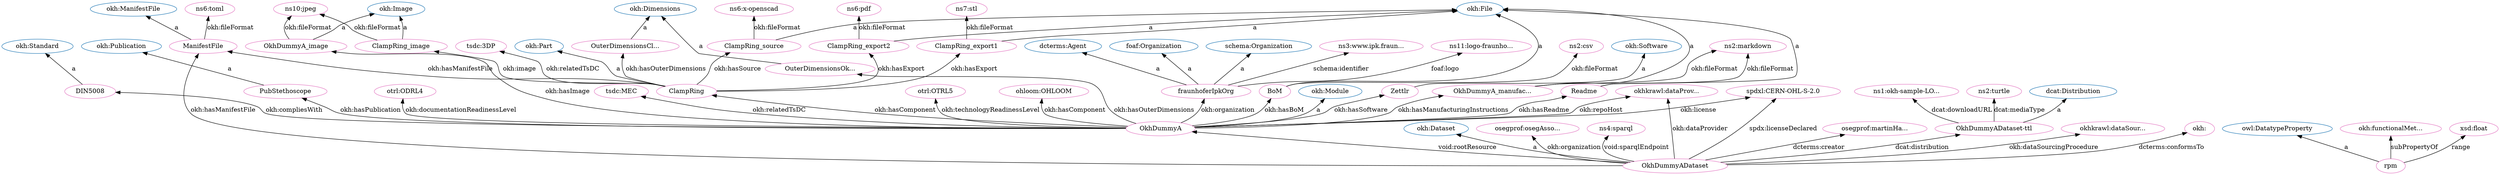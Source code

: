 digraph G {
  rankdir=BT
  node[height=.3]
"http://purl.org/dc/terms/Agent" [fillcolor="#1f77b4" color="#1f77b4" label="dcterms:Agent"]
"http://w3id.org/oseg/ont/okh#Part" [fillcolor="#1f77b4" color="#1f77b4" label="okh:Part"]
"http://www.w3.org/2002/07/owl#DatatypeProperty" [fillcolor="#1f77b4" color="#1f77b4" label="owl:DatatypeProperty"]
"http://w3id.org/oseg/ont/okh#Image" [fillcolor="#1f77b4" color="#1f77b4" label="okh:Image"]
"http://w3id.org/oseg/ont/okh#Publication" [fillcolor="#1f77b4" color="#1f77b4" label="okh:Publication"]
"http://xmlns.com/foaf/0.1/Organization" [fillcolor="#1f77b4" color="#1f77b4" label="foaf:Organization"]
"http://w3id.org/oseg/ont/okh#Module" [fillcolor="#1f77b4" color="#1f77b4" label="okh:Module"]
"http://w3id.org/oseg/ont/okh#Dimensions" [fillcolor="#1f77b4" color="#1f77b4" label="okh:Dimensions"]
"http://schema.org/Organization" [fillcolor="#1f77b4" color="#1f77b4" label="schema:Organization"]
"http://w3id.org/oseg/ont/okh#ManifestFile" [fillcolor="#1f77b4" color="#1f77b4" label="okh:ManifestFile"]
"http://w3id.org/oseg/ont/okh#Standard" [fillcolor="#1f77b4" color="#1f77b4" label="okh:Standard"]
"http://w3id.org/oseg/ont/okh#Software" [fillcolor="#1f77b4" color="#1f77b4" label="okh:Software"]
"http://w3id.org/oseg/ont/okh#File" [fillcolor="#1f77b4" color="#1f77b4" label="okh:File"]
"http://w3id.org/oseg/ont/okh#Dataset" [fillcolor="#1f77b4" color="#1f77b4" label="okh:Dataset"]
"http://www.w3.org/ns/dcat#Distribution" [fillcolor="#1f77b4" color="#1f77b4" label="dcat:Distribution"]
"https://github.com/iop-alliance/OpenKnowHow/raw/master/res/sample_data/okh-sample-LOSH-Dummy-A.ttl" [fillcolor="#e377c2" color="#e377c2" label="ns1:okh-sample-LO..."]
"http://www.iana.org/assignments/media-types/text/markdown" [fillcolor="#e377c2" color="#e377c2" label="ns2:markdown"]
"http://github.com/iop-alliance/OpenKnowHow/raw/master/res/sample_data/okh-sample-LOSH-Dummy-A.ttl#Zettlr" [fillcolor="#e377c2" color="#e377c2" label="Zettlr"]
"https://www.ipk.fraunhofer.de" [fillcolor="#e377c2" color="#e377c2" label="ns3:www.ipk.fraun..."]
"http://github.com/iop-alliance/OpenKnowHow/raw/master/res/sample_data/okh-sample-LOSH-Dummy-A.ttl#ClampRing_source" [fillcolor="#e377c2" color="#e377c2" label="ClampRing_source"]
"http://w3id.org/oseg/ont/oseg-profiles#osegAssociation" [fillcolor="#e377c2" color="#e377c2" label="osegprof:osegAsso..."]
"http://github.com/iop-alliance/OpenKnowHow/raw/master/res/sample_data/okh-sample-LOSH-Dummy-A.ttl#ClampRing" [fillcolor="#e377c2" color="#e377c2" label="ClampRing"]
"http://w3id.org/oseg/ont/otrl#ODRL4" [fillcolor="#e377c2" color="#e377c2" label="otrl:ODRL4"]
"http://github.com/iop-alliance/OpenKnowHow/raw/master/res/sample_data/okh-sample-LOSH-Dummy-A.ttl#rpm" [fillcolor="#e377c2" color="#e377c2" label="rpm"]
"http://w3id.org/oseg/ont/okh#functionalMetadata" [fillcolor="#e377c2" color="#e377c2" label="okh:functionalMet..."]
"http://okh.dev.opensourceecology.de/sparql" [fillcolor="#e377c2" color="#e377c2" label="ns4:sparql"]
"http://github.com/iop-alliance/OpenKnowHow/raw/master/res/sample_data/okh-sample-LOSH-Dummy-A.ttl#DIN5008" [fillcolor="#e377c2" color="#e377c2" label="DIN5008"]
"http://www.iana.org/assignments/media-types/application/toml" [fillcolor="#e377c2" color="#e377c2" label="ns6:toml"]
"http://github.com/iop-alliance/OpenKnowHow/raw/master/res/sample_data/okh-sample-LOSH-Dummy-A.ttl#OkhDummyA_image" [fillcolor="#e377c2" color="#e377c2" label="OkhDummyA_image"]
"http://github.com/iop-alliance/OpenKnowHow/raw/master/res/sample_data/okh-sample-LOSH-Dummy-A.ttl#ClampRing_export2" [fillcolor="#e377c2" color="#e377c2" label="ClampRing_export2"]
"http://github.com/iop-alliance/OpenKnowHow/raw/master/res/sample_data/okh-sample-LOSH-Dummy-A.ttl#ManifestFile" [fillcolor="#e377c2" color="#e377c2" label="ManifestFile"]
"http://www.iana.org/assignments/media-types/model/stl" [fillcolor="#e377c2" color="#e377c2" label="ns7:stl"]
"http://www.w3.org/2001/XMLSchema#float" [fillcolor="#e377c2" color="#e377c2" label="xsd:float"]
"http://github.com/iop-alliance/OpenKnowHow/raw/master/res/sample_data/okh-sample-LOSH-Dummy-A.ttl#OkhDummyADataset-ttl" [fillcolor="#e377c2" color="#e377c2" label="OkhDummyADataset-ttl"]
"http://w3id.org/oseg/ont/okh-krawler#dataProviderGithub" [fillcolor="#e377c2" color="#e377c2" label="okhkrawl:dataProv..."]
"http://w3id.org/oseg/ont/oseg-profiles#martinHaeuer" [fillcolor="#e377c2" color="#e377c2" label="osegprof:martinHa..."]
"http://spdx.org/licenses/CERN-OHL-S-2.0" [fillcolor="#e377c2" color="#e377c2" label="spdxl:CERN-OHL-S-2.0"]
"http://github.com/iop-alliance/OpenKnowHow/raw/master/res/sample_data/okh-sample-LOSH-Dummy-A.ttl#OuterDimensionsOkhDummyA" [fillcolor="#e377c2" color="#e377c2" label="OuterDimensionsOk..."]
"http://github.com/iop-alliance/OpenKnowHow/raw/master/res/sample_data/okh-sample-LOSH-Dummy-A.ttl#fraunhoferIpkOrg" [fillcolor="#e377c2" color="#e377c2" label="fraunhoferIpkOrg"]
"http://www.iana.org/assignments/media-types/application/x-openscad" [fillcolor="#e377c2" color="#e377c2" label="ns6:x-openscad"]
"http://github.com/iop-alliance/OpenKnowHow/raw/master/res/sample_data/okh-sample-LOSH-Dummy-A.ttl#BoM" [fillcolor="#e377c2" color="#e377c2" label="BoM"]
"http://www.iana.org/assignments/media-types/application/pdf" [fillcolor="#e377c2" color="#e377c2" label="ns6:pdf"]
"http://github.com/iop-alliance/OpenKnowHow/raw/master/res/sample_data/okh-sample-LOSH-Dummy-A.ttl#ClampRing_image" [fillcolor="#e377c2" color="#e377c2" label="ClampRing_image"]
"http://www.iana.org/assignments/media-types/text/csv" [fillcolor="#e377c2" color="#e377c2" label="ns2:csv"]
"http://w3id.org/oseg/ont/tsdc/core#MEC" [fillcolor="#e377c2" color="#e377c2" label="tsdc:MEC"]
"http://w3id.org/oseg/ont/okh-krawler#dataSourcingProcedureManifest" [fillcolor="#e377c2" color="#e377c2" label="okhkrawl:dataSour..."]
"http://github.com/iop-alliance/OpenKnowHow/raw/master/res/sample_data/okh-sample-LOSH-Dummy-A.ttl#OkhDummyA_manufacturingInstructions" [fillcolor="#e377c2" color="#e377c2" label="OkhDummyA_manufac..."]
"http://github.com/iop-alliance/OpenKnowHow/raw/master/res/sample_data/okh-sample-LOSH-Dummy-A.ttl#ClampRing_export1" [fillcolor="#e377c2" color="#e377c2" label="ClampRing_export1"]
"http://www.iana.org/assignments/media-types/text/turtle" [fillcolor="#e377c2" color="#e377c2" label="ns2:turtle"]
"http://github.com/iop-alliance/OpenKnowHow/raw/master/res/sample_data/okh-sample-LOSH-Dummy-A.ttl#Readme" [fillcolor="#e377c2" color="#e377c2" label="Readme"]
"http://github.com/iop-alliance/OpenKnowHow/raw/master/res/sample_data/okh-sample-LOSH-Dummy-A.ttl#OkhDummyADataset" [fillcolor="#e377c2" color="#e377c2" label="OkhDummyADataset"]
"http://github.com/iop-alliance/OpenKnowHow/raw/master/res/sample_data/okh-sample-LOSH-Dummy-A.ttl#OuterDimensionsClampRing" [fillcolor="#e377c2" color="#e377c2" label="OuterDimensionsCl..."]
"http://www.iana.org/assignments/media-types/image/jpeg" [fillcolor="#e377c2" color="#e377c2" label="ns10:jpeg"]
"http://github.com/iop-alliance/OpenKnowHow/raw/master/res/sample_data/okh-sample-LOSH-Dummy-A.ttl#OkhDummyA" [fillcolor="#e377c2" color="#e377c2" label="OkhDummyA"]
"https://www.ipk.fraunhofer.de/content/dam/ipk/IPK_Hauptseite/logos/logo-fraunhofer-ipk.png" [fillcolor="#e377c2" color="#e377c2" label="ns11:logo-fraunho..."]
"http://github.com/iop-alliance/OpenKnowHow/raw/master/res/sample_data/okh-sample-LOSH-Dummy-A.ttl#PubStethoscope" [fillcolor="#e377c2" color="#e377c2" label="PubStethoscope"]
"http://w3id.org/oseg/ont/otrl#OTRL5" [fillcolor="#e377c2" color="#e377c2" label="otrl:OTRL5"]
"http://w3id.org/oseg/ont/okh#" [fillcolor="#e377c2" color="#e377c2" label="okh:"]
"http://github.com/iop-alliance/OpenKnowHow/raw/master/res/sample_data/okh-sample-OHLOOM.ttl#OHLOOM" [fillcolor="#e377c2" color="#e377c2" label="ohloom:OHLOOM"]
"http://w3id.org/oseg/ont/tsdc/core#3DP" [fillcolor="#e377c2" color="#e377c2" label="tsdc:3DP"]
  "http://github.com/iop-alliance/OpenKnowHow/raw/master/res/sample_data/okh-sample-LOSH-Dummy-A.ttl#OkhDummyA_manufacturingInstructions" -> "http://www.iana.org/assignments/media-types/text/markdown" [label="okh:fileFormat"]
  "http://github.com/iop-alliance/OpenKnowHow/raw/master/res/sample_data/okh-sample-LOSH-Dummy-A.ttl#OkhDummyA" -> "http://github.com/iop-alliance/OpenKnowHow/raw/master/res/sample_data/okh-sample-LOSH-Dummy-A.ttl#Zettlr" [label="okh:hasSoftware"]
  "http://github.com/iop-alliance/OpenKnowHow/raw/master/res/sample_data/okh-sample-LOSH-Dummy-A.ttl#OkhDummyADataset" -> "http://w3id.org/oseg/ont/oseg-profiles#osegAssociation" [label="okh:organization"]
  "http://github.com/iop-alliance/OpenKnowHow/raw/master/res/sample_data/okh-sample-LOSH-Dummy-A.ttl#rpm" -> "http://w3id.org/oseg/ont/okh#functionalMetadata" [label="subPropertyOf"]
  "http://github.com/iop-alliance/OpenKnowHow/raw/master/res/sample_data/okh-sample-LOSH-Dummy-A.ttl#ManifestFile" -> "http://www.iana.org/assignments/media-types/application/toml" [label="okh:fileFormat"]
  "http://github.com/iop-alliance/OpenKnowHow/raw/master/res/sample_data/okh-sample-LOSH-Dummy-A.ttl#ClampRing" -> "http://github.com/iop-alliance/OpenKnowHow/raw/master/res/sample_data/okh-sample-LOSH-Dummy-A.ttl#ManifestFile" [label="okh:hasManifestFile"]
  "http://github.com/iop-alliance/OpenKnowHow/raw/master/res/sample_data/okh-sample-LOSH-Dummy-A.ttl#ClampRing_export1" -> "http://www.iana.org/assignments/media-types/model/stl" [label="okh:fileFormat"]
  "http://github.com/iop-alliance/OpenKnowHow/raw/master/res/sample_data/okh-sample-LOSH-Dummy-A.ttl#OkhDummyA" -> "http://github.com/iop-alliance/OpenKnowHow/raw/master/res/sample_data/okh-sample-LOSH-Dummy-A.ttl#DIN5008" [label="okh:compliesWith"]
  "http://github.com/iop-alliance/OpenKnowHow/raw/master/res/sample_data/okh-sample-LOSH-Dummy-A.ttl#rpm" -> "http://www.w3.org/2001/XMLSchema#float" [label="range"]
  "http://github.com/iop-alliance/OpenKnowHow/raw/master/res/sample_data/okh-sample-LOSH-Dummy-A.ttl#OkhDummyADataset" -> "http://github.com/iop-alliance/OpenKnowHow/raw/master/res/sample_data/okh-sample-LOSH-Dummy-A.ttl#OkhDummyADataset-ttl" [label="dcat:distribution"]
  "http://github.com/iop-alliance/OpenKnowHow/raw/master/res/sample_data/okh-sample-LOSH-Dummy-A.ttl#OkhDummyADataset" -> "http://w3id.org/oseg/ont/okh-krawler#dataProviderGithub" [label="okh:dataProvider"]
  "http://github.com/iop-alliance/OpenKnowHow/raw/master/res/sample_data/okh-sample-LOSH-Dummy-A.ttl#OkhDummyADataset" -> "http://w3id.org/oseg/ont/oseg-profiles#martinHaeuer" [label="dcterms:creator"]
  "http://github.com/iop-alliance/OpenKnowHow/raw/master/res/sample_data/okh-sample-LOSH-Dummy-A.ttl#OkhDummyADataset" -> "http://spdx.org/licenses/CERN-OHL-S-2.0" [label="spdx:licenseDeclared"]
  "http://github.com/iop-alliance/OpenKnowHow/raw/master/res/sample_data/okh-sample-LOSH-Dummy-A.ttl#ClampRing_source" -> "http://www.iana.org/assignments/media-types/application/x-openscad" [label="okh:fileFormat"]
  "http://github.com/iop-alliance/OpenKnowHow/raw/master/res/sample_data/okh-sample-LOSH-Dummy-A.ttl#ManifestFile" -> "http://w3id.org/oseg/ont/okh#ManifestFile" [label="a"]
  "http://github.com/iop-alliance/OpenKnowHow/raw/master/res/sample_data/okh-sample-LOSH-Dummy-A.ttl#BoM" -> "http://w3id.org/oseg/ont/okh#File" [label="a"]
  "http://github.com/iop-alliance/OpenKnowHow/raw/master/res/sample_data/okh-sample-LOSH-Dummy-A.ttl#ClampRing_export2" -> "http://www.iana.org/assignments/media-types/application/pdf" [label="okh:fileFormat"]
  "http://github.com/iop-alliance/OpenKnowHow/raw/master/res/sample_data/okh-sample-LOSH-Dummy-A.ttl#fraunhoferIpkOrg" -> "http://purl.org/dc/terms/Agent" [label="a"]
  "http://github.com/iop-alliance/OpenKnowHow/raw/master/res/sample_data/okh-sample-LOSH-Dummy-A.ttl#BoM" -> "http://www.iana.org/assignments/media-types/text/csv" [label="okh:fileFormat"]
  "http://github.com/iop-alliance/OpenKnowHow/raw/master/res/sample_data/okh-sample-LOSH-Dummy-A.ttl#OkhDummyA" -> "http://w3id.org/oseg/ont/tsdc/core#MEC" [label="okh:relatedTsDC"]
  "http://github.com/iop-alliance/OpenKnowHow/raw/master/res/sample_data/okh-sample-LOSH-Dummy-A.ttl#OkhDummyA_manufacturingInstructions" -> "http://w3id.org/oseg/ont/okh#File" [label="a"]
  "http://github.com/iop-alliance/OpenKnowHow/raw/master/res/sample_data/okh-sample-LOSH-Dummy-A.ttl#ClampRing" -> "http://github.com/iop-alliance/OpenKnowHow/raw/master/res/sample_data/okh-sample-LOSH-Dummy-A.ttl#ClampRing_export1" [label="okh:hasExport"]
  "http://github.com/iop-alliance/OpenKnowHow/raw/master/res/sample_data/okh-sample-LOSH-Dummy-A.ttl#OkhDummyADataset-ttl" -> "http://www.iana.org/assignments/media-types/text/turtle" [label="dcat:mediaType"]
  "http://github.com/iop-alliance/OpenKnowHow/raw/master/res/sample_data/okh-sample-LOSH-Dummy-A.ttl#Zettlr" -> "http://w3id.org/oseg/ont/okh#Software" [label="a"]
  "http://github.com/iop-alliance/OpenKnowHow/raw/master/res/sample_data/okh-sample-LOSH-Dummy-A.ttl#OkhDummyA" -> "http://github.com/iop-alliance/OpenKnowHow/raw/master/res/sample_data/okh-sample-LOSH-Dummy-A.ttl#BoM" [label="okh:hasBoM"]
  "http://github.com/iop-alliance/OpenKnowHow/raw/master/res/sample_data/okh-sample-LOSH-Dummy-A.ttl#OkhDummyA_image" -> "http://www.iana.org/assignments/media-types/image/jpeg" [label="okh:fileFormat"]
  "http://github.com/iop-alliance/OpenKnowHow/raw/master/res/sample_data/okh-sample-LOSH-Dummy-A.ttl#OkhDummyADataset-ttl" -> "http://www.w3.org/ns/dcat#Distribution" [label="a"]
  "http://github.com/iop-alliance/OpenKnowHow/raw/master/res/sample_data/okh-sample-LOSH-Dummy-A.ttl#PubStethoscope" -> "http://w3id.org/oseg/ont/okh#Publication" [label="a"]
  "http://github.com/iop-alliance/OpenKnowHow/raw/master/res/sample_data/okh-sample-LOSH-Dummy-A.ttl#ClampRing_image" -> "http://w3id.org/oseg/ont/okh#Image" [label="a"]
  "http://github.com/iop-alliance/OpenKnowHow/raw/master/res/sample_data/okh-sample-LOSH-Dummy-A.ttl#OkhDummyA" -> "http://w3id.org/oseg/ont/okh-krawler#dataProviderGithub" [label="okh:repoHost"]
  "http://github.com/iop-alliance/OpenKnowHow/raw/master/res/sample_data/okh-sample-LOSH-Dummy-A.ttl#OkhDummyA" -> "http://github.com/iop-alliance/OpenKnowHow/raw/master/res/sample_data/okh-sample-LOSH-Dummy-A.ttl#Readme" [label="okh:hasReadme"]
  "http://github.com/iop-alliance/OpenKnowHow/raw/master/res/sample_data/okh-sample-LOSH-Dummy-A.ttl#OkhDummyA" -> "http://github.com/iop-alliance/OpenKnowHow/raw/master/res/sample_data/okh-sample-LOSH-Dummy-A.ttl#PubStethoscope" [label="okh:hasPublication"]
  "http://github.com/iop-alliance/OpenKnowHow/raw/master/res/sample_data/okh-sample-LOSH-Dummy-A.ttl#OkhDummyA" -> "http://w3id.org/oseg/ont/otrl#OTRL5" [label="okh:technologyReadinessLevel"]
  "http://github.com/iop-alliance/OpenKnowHow/raw/master/res/sample_data/okh-sample-LOSH-Dummy-A.ttl#OuterDimensionsClampRing" -> "http://w3id.org/oseg/ont/okh#Dimensions" [label="a"]
  "http://github.com/iop-alliance/OpenKnowHow/raw/master/res/sample_data/okh-sample-LOSH-Dummy-A.ttl#OkhDummyADataset" -> "http://github.com/iop-alliance/OpenKnowHow/raw/master/res/sample_data/okh-sample-LOSH-Dummy-A.ttl#OkhDummyA" [label="void:rootResource"]
  "http://github.com/iop-alliance/OpenKnowHow/raw/master/res/sample_data/okh-sample-LOSH-Dummy-A.ttl#OkhDummyADataset-ttl" -> "https://github.com/iop-alliance/OpenKnowHow/raw/master/res/sample_data/okh-sample-LOSH-Dummy-A.ttl" [label="dcat:downloadURL"]
  "http://github.com/iop-alliance/OpenKnowHow/raw/master/res/sample_data/okh-sample-LOSH-Dummy-A.ttl#fraunhoferIpkOrg" -> "https://www.ipk.fraunhofer.de" [label="schema:identifier"]
  "http://github.com/iop-alliance/OpenKnowHow/raw/master/res/sample_data/okh-sample-LOSH-Dummy-A.ttl#ClampRing" -> "http://github.com/iop-alliance/OpenKnowHow/raw/master/res/sample_data/okh-sample-LOSH-Dummy-A.ttl#ClampRing_source" [label="okh:hasSource"]
  "http://github.com/iop-alliance/OpenKnowHow/raw/master/res/sample_data/okh-sample-LOSH-Dummy-A.ttl#Readme" -> "http://www.iana.org/assignments/media-types/text/markdown" [label="okh:fileFormat"]
  "http://github.com/iop-alliance/OpenKnowHow/raw/master/res/sample_data/okh-sample-LOSH-Dummy-A.ttl#ClampRing" -> "http://w3id.org/oseg/ont/okh#Part" [label="a"]
  "http://github.com/iop-alliance/OpenKnowHow/raw/master/res/sample_data/okh-sample-LOSH-Dummy-A.ttl#OkhDummyA" -> "http://w3id.org/oseg/ont/otrl#ODRL4" [label="okh:documentationReadinessLevel"]
  "http://github.com/iop-alliance/OpenKnowHow/raw/master/res/sample_data/okh-sample-LOSH-Dummy-A.ttl#rpm" -> "http://www.w3.org/2002/07/owl#DatatypeProperty" [label="a"]
  "http://github.com/iop-alliance/OpenKnowHow/raw/master/res/sample_data/okh-sample-LOSH-Dummy-A.ttl#OkhDummyADataset" -> "http://okh.dev.opensourceecology.de/sparql" [label="void:sparqlEndpoint"]
  "http://github.com/iop-alliance/OpenKnowHow/raw/master/res/sample_data/okh-sample-LOSH-Dummy-A.ttl#DIN5008" -> "http://w3id.org/oseg/ont/okh#Standard" [label="a"]
  "http://github.com/iop-alliance/OpenKnowHow/raw/master/res/sample_data/okh-sample-LOSH-Dummy-A.ttl#OkhDummyA_image" -> "http://w3id.org/oseg/ont/okh#Image" [label="a"]
  "http://github.com/iop-alliance/OpenKnowHow/raw/master/res/sample_data/okh-sample-LOSH-Dummy-A.ttl#ClampRing" -> "http://github.com/iop-alliance/OpenKnowHow/raw/master/res/sample_data/okh-sample-LOSH-Dummy-A.ttl#ClampRing_export2" [label="okh:hasExport"]
  "http://github.com/iop-alliance/OpenKnowHow/raw/master/res/sample_data/okh-sample-LOSH-Dummy-A.ttl#OuterDimensionsOkhDummyA" -> "http://w3id.org/oseg/ont/okh#Dimensions" [label="a"]
  "http://github.com/iop-alliance/OpenKnowHow/raw/master/res/sample_data/okh-sample-LOSH-Dummy-A.ttl#fraunhoferIpkOrg" -> "http://xmlns.com/foaf/0.1/Organization" [label="a"]
  "http://github.com/iop-alliance/OpenKnowHow/raw/master/res/sample_data/okh-sample-LOSH-Dummy-A.ttl#ClampRing" -> "http://github.com/iop-alliance/OpenKnowHow/raw/master/res/sample_data/okh-sample-LOSH-Dummy-A.ttl#ClampRing_image" [label="okh:image"]
  "http://github.com/iop-alliance/OpenKnowHow/raw/master/res/sample_data/okh-sample-LOSH-Dummy-A.ttl#OkhDummyADataset" -> "http://w3id.org/oseg/ont/okh-krawler#dataSourcingProcedureManifest" [label="okh:dataSourcingProcedure"]
  "http://github.com/iop-alliance/OpenKnowHow/raw/master/res/sample_data/okh-sample-LOSH-Dummy-A.ttl#OkhDummyA" -> "http://github.com/iop-alliance/OpenKnowHow/raw/master/res/sample_data/okh-sample-LOSH-Dummy-A.ttl#OkhDummyA_image" [label="okh:hasImage"]
  "http://github.com/iop-alliance/OpenKnowHow/raw/master/res/sample_data/okh-sample-LOSH-Dummy-A.ttl#OkhDummyA" -> "http://github.com/iop-alliance/OpenKnowHow/raw/master/res/sample_data/okh-sample-LOSH-Dummy-A.ttl#fraunhoferIpkOrg" [label="okh:organization"]
  "http://github.com/iop-alliance/OpenKnowHow/raw/master/res/sample_data/okh-sample-LOSH-Dummy-A.ttl#fraunhoferIpkOrg" -> "http://schema.org/Organization" [label="a"]
  "http://github.com/iop-alliance/OpenKnowHow/raw/master/res/sample_data/okh-sample-LOSH-Dummy-A.ttl#OkhDummyA" -> "http://spdx.org/licenses/CERN-OHL-S-2.0" [label="okh:license"]
  "http://github.com/iop-alliance/OpenKnowHow/raw/master/res/sample_data/okh-sample-LOSH-Dummy-A.ttl#ClampRing_source" -> "http://w3id.org/oseg/ont/okh#File" [label="a"]
  "http://github.com/iop-alliance/OpenKnowHow/raw/master/res/sample_data/okh-sample-LOSH-Dummy-A.ttl#Readme" -> "http://w3id.org/oseg/ont/okh#File" [label="a"]
  "http://github.com/iop-alliance/OpenKnowHow/raw/master/res/sample_data/okh-sample-LOSH-Dummy-A.ttl#OkhDummyADataset" -> "http://w3id.org/oseg/ont/okh#Dataset" [label="a"]
  "http://github.com/iop-alliance/OpenKnowHow/raw/master/res/sample_data/okh-sample-LOSH-Dummy-A.ttl#ClampRing" -> "http://github.com/iop-alliance/OpenKnowHow/raw/master/res/sample_data/okh-sample-LOSH-Dummy-A.ttl#OuterDimensionsClampRing" [label="okh:hasOuterDimensions"]
  "http://github.com/iop-alliance/OpenKnowHow/raw/master/res/sample_data/okh-sample-LOSH-Dummy-A.ttl#ClampRing_image" -> "http://www.iana.org/assignments/media-types/image/jpeg" [label="okh:fileFormat"]
  "http://github.com/iop-alliance/OpenKnowHow/raw/master/res/sample_data/okh-sample-LOSH-Dummy-A.ttl#OkhDummyA" -> "http://w3id.org/oseg/ont/okh#Module" [label="a"]
  "http://github.com/iop-alliance/OpenKnowHow/raw/master/res/sample_data/okh-sample-LOSH-Dummy-A.ttl#fraunhoferIpkOrg" -> "https://www.ipk.fraunhofer.de/content/dam/ipk/IPK_Hauptseite/logos/logo-fraunhofer-ipk.png" [label="foaf:logo"]
  "http://github.com/iop-alliance/OpenKnowHow/raw/master/res/sample_data/okh-sample-LOSH-Dummy-A.ttl#ClampRing_export2" -> "http://w3id.org/oseg/ont/okh#File" [label="a"]
  "http://github.com/iop-alliance/OpenKnowHow/raw/master/res/sample_data/okh-sample-LOSH-Dummy-A.ttl#OkhDummyA" -> "http://github.com/iop-alliance/OpenKnowHow/raw/master/res/sample_data/okh-sample-LOSH-Dummy-A.ttl#OkhDummyA_manufacturingInstructions" [label="okh:hasManufacturingInstructions"]
  "http://github.com/iop-alliance/OpenKnowHow/raw/master/res/sample_data/okh-sample-LOSH-Dummy-A.ttl#OkhDummyADataset" -> "http://w3id.org/oseg/ont/okh#" [label="dcterms:conformsTo"]
  "http://github.com/iop-alliance/OpenKnowHow/raw/master/res/sample_data/okh-sample-LOSH-Dummy-A.ttl#OkhDummyADataset" -> "http://github.com/iop-alliance/OpenKnowHow/raw/master/res/sample_data/okh-sample-LOSH-Dummy-A.ttl#ManifestFile" [label="okh:hasManifestFile"]
  "http://github.com/iop-alliance/OpenKnowHow/raw/master/res/sample_data/okh-sample-LOSH-Dummy-A.ttl#ClampRing_export1" -> "http://w3id.org/oseg/ont/okh#File" [label="a"]
  "http://github.com/iop-alliance/OpenKnowHow/raw/master/res/sample_data/okh-sample-LOSH-Dummy-A.ttl#OkhDummyA" -> "http://github.com/iop-alliance/OpenKnowHow/raw/master/res/sample_data/okh-sample-LOSH-Dummy-A.ttl#OuterDimensionsOkhDummyA" [label="okh:hasOuterDimensions"]
  "http://github.com/iop-alliance/OpenKnowHow/raw/master/res/sample_data/okh-sample-LOSH-Dummy-A.ttl#OkhDummyA" -> "http://github.com/iop-alliance/OpenKnowHow/raw/master/res/sample_data/okh-sample-OHLOOM.ttl#OHLOOM" [label="okh:hasComponent"]
  "http://github.com/iop-alliance/OpenKnowHow/raw/master/res/sample_data/okh-sample-LOSH-Dummy-A.ttl#OkhDummyA" -> "http://github.com/iop-alliance/OpenKnowHow/raw/master/res/sample_data/okh-sample-LOSH-Dummy-A.ttl#ClampRing" [label="okh:hasComponent"]
  "http://github.com/iop-alliance/OpenKnowHow/raw/master/res/sample_data/okh-sample-LOSH-Dummy-A.ttl#ClampRing" -> "http://w3id.org/oseg/ont/tsdc/core#3DP" [label="okh:relatedTsDC"]
}

